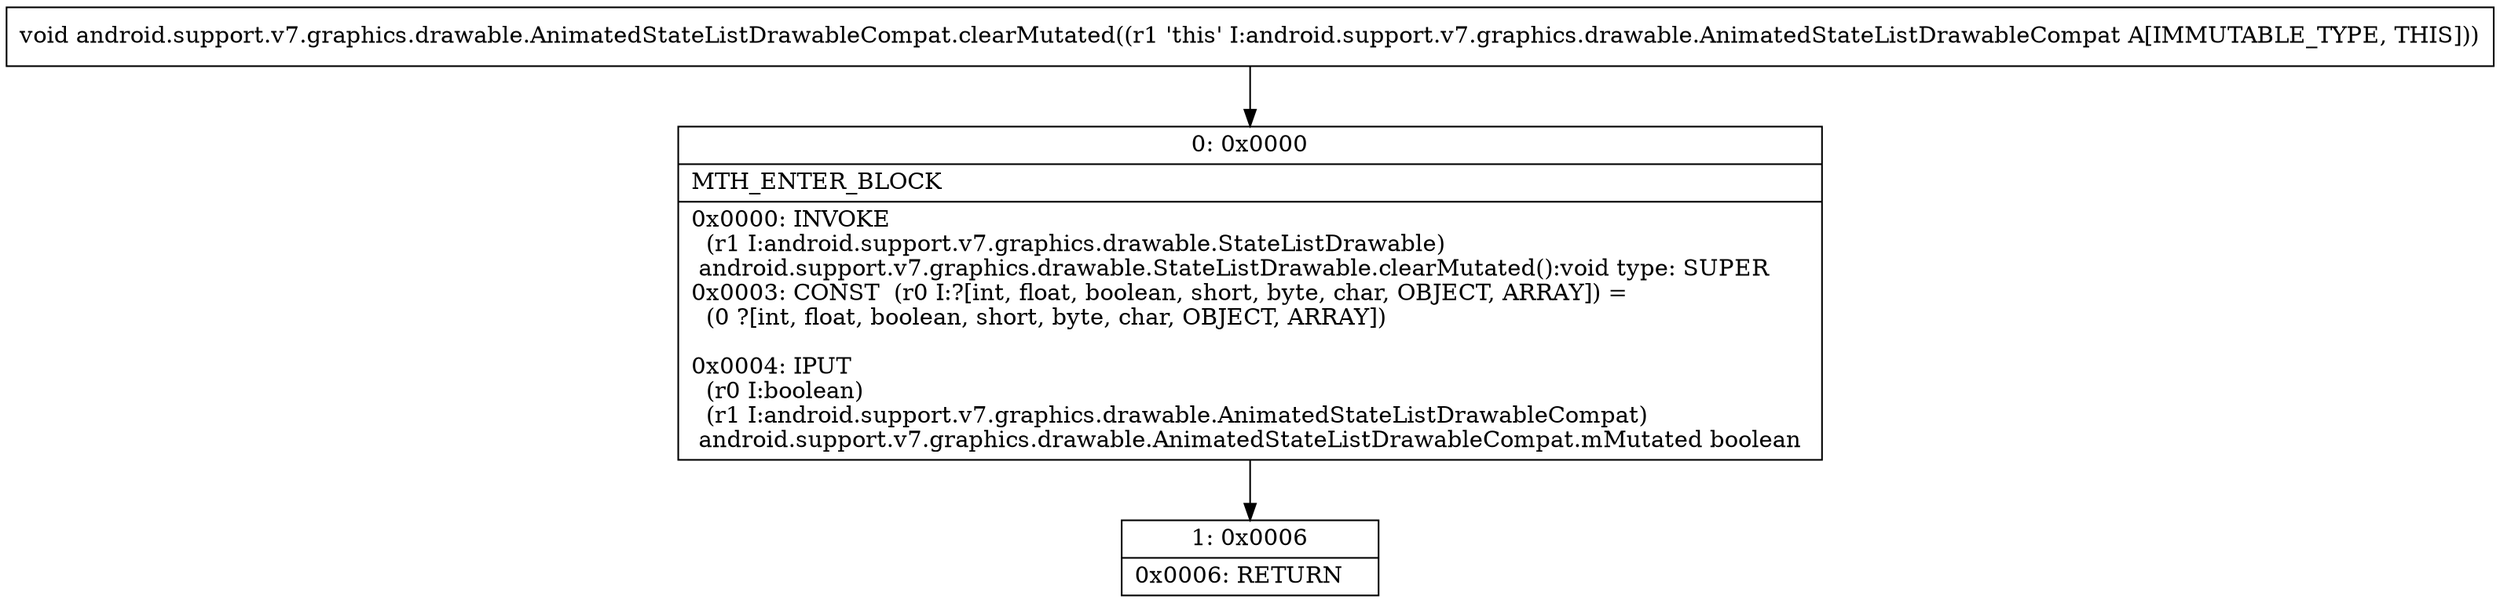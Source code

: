 digraph "CFG forandroid.support.v7.graphics.drawable.AnimatedStateListDrawableCompat.clearMutated()V" {
Node_0 [shape=record,label="{0\:\ 0x0000|MTH_ENTER_BLOCK\l|0x0000: INVOKE  \l  (r1 I:android.support.v7.graphics.drawable.StateListDrawable)\l android.support.v7.graphics.drawable.StateListDrawable.clearMutated():void type: SUPER \l0x0003: CONST  (r0 I:?[int, float, boolean, short, byte, char, OBJECT, ARRAY]) = \l  (0 ?[int, float, boolean, short, byte, char, OBJECT, ARRAY])\l \l0x0004: IPUT  \l  (r0 I:boolean)\l  (r1 I:android.support.v7.graphics.drawable.AnimatedStateListDrawableCompat)\l android.support.v7.graphics.drawable.AnimatedStateListDrawableCompat.mMutated boolean \l}"];
Node_1 [shape=record,label="{1\:\ 0x0006|0x0006: RETURN   \l}"];
MethodNode[shape=record,label="{void android.support.v7.graphics.drawable.AnimatedStateListDrawableCompat.clearMutated((r1 'this' I:android.support.v7.graphics.drawable.AnimatedStateListDrawableCompat A[IMMUTABLE_TYPE, THIS])) }"];
MethodNode -> Node_0;
Node_0 -> Node_1;
}

